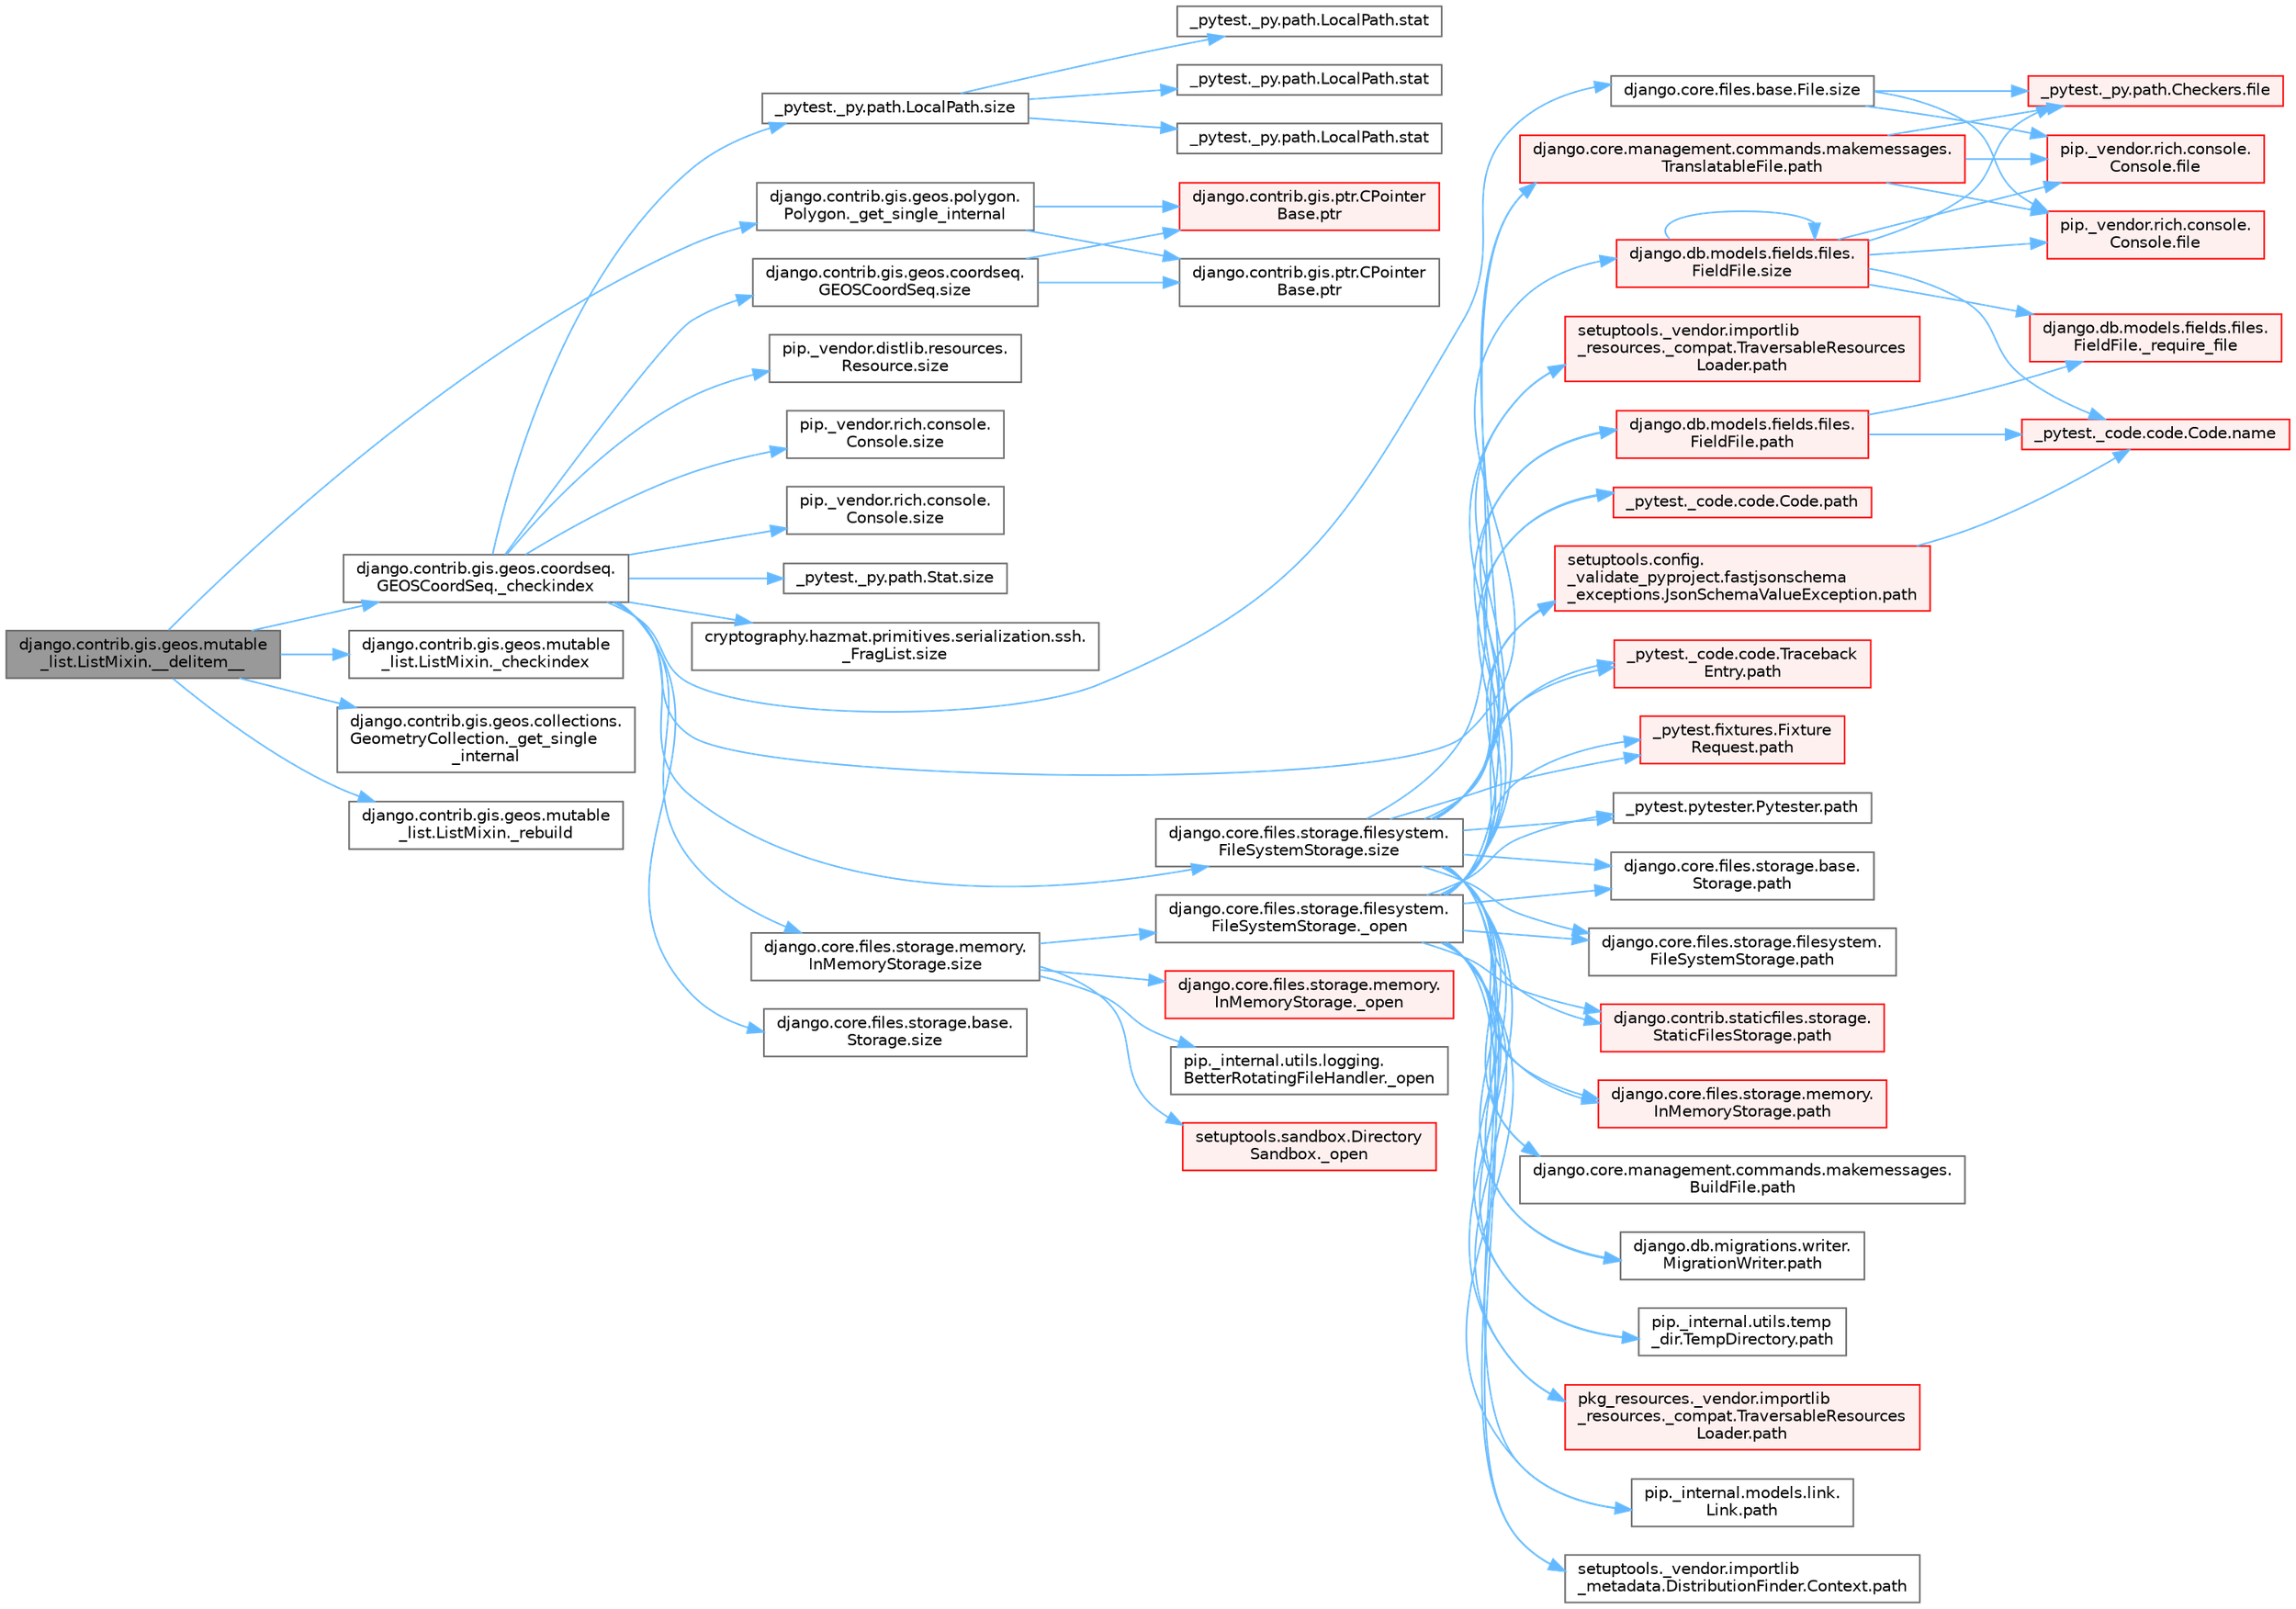digraph "django.contrib.gis.geos.mutable_list.ListMixin.__delitem__"
{
 // LATEX_PDF_SIZE
  bgcolor="transparent";
  edge [fontname=Helvetica,fontsize=10,labelfontname=Helvetica,labelfontsize=10];
  node [fontname=Helvetica,fontsize=10,shape=box,height=0.2,width=0.4];
  rankdir="LR";
  Node1 [id="Node000001",label="django.contrib.gis.geos.mutable\l_list.ListMixin.__delitem__",height=0.2,width=0.4,color="gray40", fillcolor="grey60", style="filled", fontcolor="black",tooltip=" "];
  Node1 -> Node2 [id="edge1_Node000001_Node000002",color="steelblue1",style="solid",tooltip=" "];
  Node2 [id="Node000002",label="django.contrib.gis.geos.coordseq.\lGEOSCoordSeq._checkindex",height=0.2,width=0.4,color="grey40", fillcolor="white", style="filled",URL="$classdjango_1_1contrib_1_1gis_1_1geos_1_1coordseq_1_1_g_e_o_s_coord_seq.html#a76e93e44dd2aa42a576be1200e364bf4",tooltip=" "];
  Node2 -> Node3 [id="edge2_Node000002_Node000003",color="steelblue1",style="solid",tooltip=" "];
  Node3 [id="Node000003",label="_pytest._py.path.LocalPath.size",height=0.2,width=0.4,color="grey40", fillcolor="white", style="filled",URL="$class__pytest_1_1__py_1_1path_1_1_local_path.html#a01312293d7ed99c7153402aa1c228012",tooltip=" "];
  Node3 -> Node4 [id="edge3_Node000003_Node000004",color="steelblue1",style="solid",tooltip=" "];
  Node4 [id="Node000004",label="_pytest._py.path.LocalPath.stat",height=0.2,width=0.4,color="grey40", fillcolor="white", style="filled",URL="$class__pytest_1_1__py_1_1path_1_1_local_path.html#a145ecd9c3ed3cd34920b230208085c2c",tooltip=" "];
  Node3 -> Node5 [id="edge4_Node000003_Node000005",color="steelblue1",style="solid",tooltip=" "];
  Node5 [id="Node000005",label="_pytest._py.path.LocalPath.stat",height=0.2,width=0.4,color="grey40", fillcolor="white", style="filled",URL="$class__pytest_1_1__py_1_1path_1_1_local_path.html#a9154d645f61377b8d03ec6dc645b748e",tooltip=" "];
  Node3 -> Node6 [id="edge5_Node000003_Node000006",color="steelblue1",style="solid",tooltip=" "];
  Node6 [id="Node000006",label="_pytest._py.path.LocalPath.stat",height=0.2,width=0.4,color="grey40", fillcolor="white", style="filled",URL="$class__pytest_1_1__py_1_1path_1_1_local_path.html#af160fd9c49c4eaf2024f17cea3a726a8",tooltip=" "];
  Node2 -> Node7 [id="edge6_Node000002_Node000007",color="steelblue1",style="solid",tooltip=" "];
  Node7 [id="Node000007",label="_pytest._py.path.Stat.size",height=0.2,width=0.4,color="grey40", fillcolor="white", style="filled",URL="$class__pytest_1_1__py_1_1path_1_1_stat.html#a206ba7bd29fc72352b3af66d7a7aafef",tooltip=" "];
  Node2 -> Node8 [id="edge7_Node000002_Node000008",color="steelblue1",style="solid",tooltip=" "];
  Node8 [id="Node000008",label="cryptography.hazmat.primitives.serialization.ssh.\l_FragList.size",height=0.2,width=0.4,color="grey40", fillcolor="white", style="filled",URL="$classcryptography_1_1hazmat_1_1primitives_1_1serialization_1_1ssh_1_1___frag_list.html#a7e9d0a2bab129dc613ec19fe73f24252",tooltip=" "];
  Node2 -> Node9 [id="edge8_Node000002_Node000009",color="steelblue1",style="solid",tooltip=" "];
  Node9 [id="Node000009",label="django.contrib.gis.geos.coordseq.\lGEOSCoordSeq.size",height=0.2,width=0.4,color="grey40", fillcolor="white", style="filled",URL="$classdjango_1_1contrib_1_1gis_1_1geos_1_1coordseq_1_1_g_e_o_s_coord_seq.html#a918c80def6f7235c7da41e8aaf614fa6",tooltip=" "];
  Node9 -> Node10 [id="edge9_Node000009_Node000010",color="steelblue1",style="solid",tooltip=" "];
  Node10 [id="Node000010",label="django.contrib.gis.ptr.CPointer\lBase.ptr",height=0.2,width=0.4,color="red", fillcolor="#FFF0F0", style="filled",URL="$classdjango_1_1contrib_1_1gis_1_1ptr_1_1_c_pointer_base.html#a55873c889d27c42497c5a832c24e041b",tooltip=" "];
  Node9 -> Node12 [id="edge10_Node000009_Node000012",color="steelblue1",style="solid",tooltip=" "];
  Node12 [id="Node000012",label="django.contrib.gis.ptr.CPointer\lBase.ptr",height=0.2,width=0.4,color="grey40", fillcolor="white", style="filled",URL="$classdjango_1_1contrib_1_1gis_1_1ptr_1_1_c_pointer_base.html#a73d2e45828ab4d985549c571852996fa",tooltip=" "];
  Node2 -> Node13 [id="edge11_Node000002_Node000013",color="steelblue1",style="solid",tooltip=" "];
  Node13 [id="Node000013",label="django.core.files.base.File.size",height=0.2,width=0.4,color="grey40", fillcolor="white", style="filled",URL="$classdjango_1_1core_1_1files_1_1base_1_1_file.html#abe624c2bbb9a5c895e8d99ec7de4fd3d",tooltip=" "];
  Node13 -> Node14 [id="edge12_Node000013_Node000014",color="steelblue1",style="solid",tooltip=" "];
  Node14 [id="Node000014",label="_pytest._py.path.Checkers.file",height=0.2,width=0.4,color="red", fillcolor="#FFF0F0", style="filled",URL="$class__pytest_1_1__py_1_1path_1_1_checkers.html#a53705ca38cbf2fb29d34914af4b5003d",tooltip=" "];
  Node13 -> Node16 [id="edge13_Node000013_Node000016",color="steelblue1",style="solid",tooltip=" "];
  Node16 [id="Node000016",label="pip._vendor.rich.console.\lConsole.file",height=0.2,width=0.4,color="red", fillcolor="#FFF0F0", style="filled",URL="$classpip_1_1__vendor_1_1rich_1_1console_1_1_console.html#af37c1c8bfe4a9b4dcd3b0ff2d14357bf",tooltip=" "];
  Node13 -> Node20 [id="edge14_Node000013_Node000020",color="steelblue1",style="solid",tooltip=" "];
  Node20 [id="Node000020",label="pip._vendor.rich.console.\lConsole.file",height=0.2,width=0.4,color="red", fillcolor="#FFF0F0", style="filled",URL="$classpip_1_1__vendor_1_1rich_1_1console_1_1_console.html#aeea14249658b94049a5be89c15fd5bc1",tooltip=" "];
  Node2 -> Node21 [id="edge15_Node000002_Node000021",color="steelblue1",style="solid",tooltip=" "];
  Node21 [id="Node000021",label="django.core.files.storage.base.\lStorage.size",height=0.2,width=0.4,color="grey40", fillcolor="white", style="filled",URL="$classdjango_1_1core_1_1files_1_1storage_1_1base_1_1_storage.html#a135bb0f4147e20b20d038cdc2304dd78",tooltip=" "];
  Node2 -> Node22 [id="edge16_Node000002_Node000022",color="steelblue1",style="solid",tooltip=" "];
  Node22 [id="Node000022",label="django.core.files.storage.filesystem.\lFileSystemStorage.size",height=0.2,width=0.4,color="grey40", fillcolor="white", style="filled",URL="$classdjango_1_1core_1_1files_1_1storage_1_1filesystem_1_1_file_system_storage.html#a6e5dbaebdedc839f8a2869922a7181de",tooltip=" "];
  Node22 -> Node23 [id="edge17_Node000022_Node000023",color="steelblue1",style="solid",tooltip=" "];
  Node23 [id="Node000023",label="_pytest._code.code.Code.path",height=0.2,width=0.4,color="red", fillcolor="#FFF0F0", style="filled",URL="$class__pytest_1_1__code_1_1code_1_1_code.html#a1dae55e90750fe77c7517f806a14d864",tooltip=" "];
  Node22 -> Node34 [id="edge18_Node000022_Node000034",color="steelblue1",style="solid",tooltip=" "];
  Node34 [id="Node000034",label="_pytest._code.code.Traceback\lEntry.path",height=0.2,width=0.4,color="red", fillcolor="#FFF0F0", style="filled",URL="$class__pytest_1_1__code_1_1code_1_1_traceback_entry.html#a5a88b9ae4623733566450a9e7d8387c0",tooltip=" "];
  Node22 -> Node36 [id="edge19_Node000022_Node000036",color="steelblue1",style="solid",tooltip=" "];
  Node36 [id="Node000036",label="_pytest.fixtures.Fixture\lRequest.path",height=0.2,width=0.4,color="red", fillcolor="#FFF0F0", style="filled",URL="$class__pytest_1_1fixtures_1_1_fixture_request.html#a6f6db59812d121b54cd67d5e434e1451",tooltip=" "];
  Node22 -> Node42 [id="edge20_Node000022_Node000042",color="steelblue1",style="solid",tooltip=" "];
  Node42 [id="Node000042",label="_pytest.pytester.Pytester.path",height=0.2,width=0.4,color="grey40", fillcolor="white", style="filled",URL="$class__pytest_1_1pytester_1_1_pytester.html#a403c804f74a87f5e5705774fa896cc1f",tooltip=" "];
  Node22 -> Node43 [id="edge21_Node000022_Node000043",color="steelblue1",style="solid",tooltip=" "];
  Node43 [id="Node000043",label="django.contrib.staticfiles.storage.\lStaticFilesStorage.path",height=0.2,width=0.4,color="red", fillcolor="#FFF0F0", style="filled",URL="$classdjango_1_1contrib_1_1staticfiles_1_1storage_1_1_static_files_storage.html#a4e96cc92fbde7423d1b74f3a50fc0bf6",tooltip=" "];
  Node22 -> Node480 [id="edge22_Node000022_Node000480",color="steelblue1",style="solid",tooltip=" "];
  Node480 [id="Node000480",label="django.core.files.storage.base.\lStorage.path",height=0.2,width=0.4,color="grey40", fillcolor="white", style="filled",URL="$classdjango_1_1core_1_1files_1_1storage_1_1base_1_1_storage.html#a9be8d49a55131dbbab2c5fd57f7e772c",tooltip=" "];
  Node22 -> Node481 [id="edge23_Node000022_Node000481",color="steelblue1",style="solid",tooltip=" "];
  Node481 [id="Node000481",label="django.core.files.storage.filesystem.\lFileSystemStorage.path",height=0.2,width=0.4,color="grey40", fillcolor="white", style="filled",URL="$classdjango_1_1core_1_1files_1_1storage_1_1filesystem_1_1_file_system_storage.html#abf8a7e88eedec3e1b2ea965cc0858d17",tooltip=" "];
  Node22 -> Node482 [id="edge24_Node000022_Node000482",color="steelblue1",style="solid",tooltip=" "];
  Node482 [id="Node000482",label="django.core.files.storage.memory.\lInMemoryStorage.path",height=0.2,width=0.4,color="red", fillcolor="#FFF0F0", style="filled",URL="$classdjango_1_1core_1_1files_1_1storage_1_1memory_1_1_in_memory_storage.html#a466c8e28fd11839318d2e4454b8ef89f",tooltip=" "];
  Node22 -> Node486 [id="edge25_Node000022_Node000486",color="steelblue1",style="solid",tooltip=" "];
  Node486 [id="Node000486",label="django.core.management.commands.makemessages.\lBuildFile.path",height=0.2,width=0.4,color="grey40", fillcolor="white", style="filled",URL="$classdjango_1_1core_1_1management_1_1commands_1_1makemessages_1_1_build_file.html#ac06388718e902543bc00a7c6565105fc",tooltip=" "];
  Node22 -> Node487 [id="edge26_Node000022_Node000487",color="steelblue1",style="solid",tooltip=" "];
  Node487 [id="Node000487",label="django.core.management.commands.makemessages.\lTranslatableFile.path",height=0.2,width=0.4,color="red", fillcolor="#FFF0F0", style="filled",URL="$classdjango_1_1core_1_1management_1_1commands_1_1makemessages_1_1_translatable_file.html#ad851d5e6b8a65f5915ccfd4a30fb8026",tooltip=" "];
  Node487 -> Node14 [id="edge27_Node000487_Node000014",color="steelblue1",style="solid",tooltip=" "];
  Node487 -> Node16 [id="edge28_Node000487_Node000016",color="steelblue1",style="solid",tooltip=" "];
  Node487 -> Node20 [id="edge29_Node000487_Node000020",color="steelblue1",style="solid",tooltip=" "];
  Node22 -> Node488 [id="edge30_Node000022_Node000488",color="steelblue1",style="solid",tooltip=" "];
  Node488 [id="Node000488",label="django.db.migrations.writer.\lMigrationWriter.path",height=0.2,width=0.4,color="grey40", fillcolor="white", style="filled",URL="$classdjango_1_1db_1_1migrations_1_1writer_1_1_migration_writer.html#a45469d67e8f80996c982470d36136184",tooltip=" "];
  Node22 -> Node489 [id="edge31_Node000022_Node000489",color="steelblue1",style="solid",tooltip=" "];
  Node489 [id="Node000489",label="django.db.models.fields.files.\lFieldFile.path",height=0.2,width=0.4,color="red", fillcolor="#FFF0F0", style="filled",URL="$classdjango_1_1db_1_1models_1_1fields_1_1files_1_1_field_file.html#ae91c4ed0643fb9bd8959d0db8eb44f80",tooltip=" "];
  Node489 -> Node490 [id="edge32_Node000489_Node000490",color="steelblue1",style="solid",tooltip=" "];
  Node490 [id="Node000490",label="django.db.models.fields.files.\lFieldFile._require_file",height=0.2,width=0.4,color="red", fillcolor="#FFF0F0", style="filled",URL="$classdjango_1_1db_1_1models_1_1fields_1_1files_1_1_field_file.html#a1cac893f5b8a18de2457265f1bf93b47",tooltip=" "];
  Node489 -> Node408 [id="edge33_Node000489_Node000408",color="steelblue1",style="solid",tooltip=" "];
  Node408 [id="Node000408",label="_pytest._code.code.Code.name",height=0.2,width=0.4,color="red", fillcolor="#FFF0F0", style="filled",URL="$class__pytest_1_1__code_1_1code_1_1_code.html#a1f3cbc53ca6df4a1bab12183694b6e78",tooltip=" "];
  Node22 -> Node585 [id="edge34_Node000022_Node000585",color="steelblue1",style="solid",tooltip=" "];
  Node585 [id="Node000585",label="pip._internal.models.link.\lLink.path",height=0.2,width=0.4,color="grey40", fillcolor="white", style="filled",URL="$classpip_1_1__internal_1_1models_1_1link_1_1_link.html#a30f454216dcb615e3ed986238490f180",tooltip=" "];
  Node22 -> Node586 [id="edge35_Node000022_Node000586",color="steelblue1",style="solid",tooltip=" "];
  Node586 [id="Node000586",label="pip._internal.utils.temp\l_dir.TempDirectory.path",height=0.2,width=0.4,color="grey40", fillcolor="white", style="filled",URL="$classpip_1_1__internal_1_1utils_1_1temp__dir_1_1_temp_directory.html#afe6b2d95c070c6570957de5696ff3a6e",tooltip=" "];
  Node22 -> Node587 [id="edge36_Node000022_Node000587",color="steelblue1",style="solid",tooltip=" "];
  Node587 [id="Node000587",label="pkg_resources._vendor.importlib\l_resources._compat.TraversableResources\lLoader.path",height=0.2,width=0.4,color="red", fillcolor="#FFF0F0", style="filled",URL="$classpkg__resources_1_1__vendor_1_1importlib__resources_1_1__compat_1_1_traversable_resources_loader.html#acfc17872a53cbe02f6c34eda2bb162f2",tooltip=" "];
  Node22 -> Node589 [id="edge37_Node000022_Node000589",color="steelblue1",style="solid",tooltip=" "];
  Node589 [id="Node000589",label="setuptools._vendor.importlib\l_metadata.DistributionFinder.Context.path",height=0.2,width=0.4,color="grey40", fillcolor="white", style="filled",URL="$classsetuptools_1_1__vendor_1_1importlib__metadata_1_1_distribution_finder_1_1_context.html#a84a429ddce40738ea5c0edb53799ee8d",tooltip=" "];
  Node22 -> Node590 [id="edge38_Node000022_Node000590",color="steelblue1",style="solid",tooltip=" "];
  Node590 [id="Node000590",label="setuptools._vendor.importlib\l_resources._compat.TraversableResources\lLoader.path",height=0.2,width=0.4,color="red", fillcolor="#FFF0F0", style="filled",URL="$classsetuptools_1_1__vendor_1_1importlib__resources_1_1__compat_1_1_traversable_resources_loader.html#a9b9cf5b6723d48f7a779b6ae71d53699",tooltip=" "];
  Node22 -> Node591 [id="edge39_Node000022_Node000591",color="steelblue1",style="solid",tooltip=" "];
  Node591 [id="Node000591",label="setuptools.config.\l_validate_pyproject.fastjsonschema\l_exceptions.JsonSchemaValueException.path",height=0.2,width=0.4,color="red", fillcolor="#FFF0F0", style="filled",URL="$classsetuptools_1_1config_1_1__validate__pyproject_1_1fastjsonschema__exceptions_1_1_json_schema_value_exception.html#a59179b3d1dc16c7087530bbc10bcf857",tooltip=" "];
  Node591 -> Node408 [id="edge40_Node000591_Node000408",color="steelblue1",style="solid",tooltip=" "];
  Node2 -> Node1812 [id="edge41_Node000002_Node001812",color="steelblue1",style="solid",tooltip=" "];
  Node1812 [id="Node001812",label="django.core.files.storage.memory.\lInMemoryStorage.size",height=0.2,width=0.4,color="grey40", fillcolor="white", style="filled",URL="$classdjango_1_1core_1_1files_1_1storage_1_1memory_1_1_in_memory_storage.html#ac6691324035626377fb3989472a673be",tooltip=" "];
  Node1812 -> Node479 [id="edge42_Node001812_Node000479",color="steelblue1",style="solid",tooltip=" "];
  Node479 [id="Node000479",label="django.core.files.storage.filesystem.\lFileSystemStorage._open",height=0.2,width=0.4,color="grey40", fillcolor="white", style="filled",URL="$classdjango_1_1core_1_1files_1_1storage_1_1filesystem_1_1_file_system_storage.html#ae445f45c773bb251ff7fe2250623a527",tooltip=" "];
  Node479 -> Node23 [id="edge43_Node000479_Node000023",color="steelblue1",style="solid",tooltip=" "];
  Node479 -> Node34 [id="edge44_Node000479_Node000034",color="steelblue1",style="solid",tooltip=" "];
  Node479 -> Node36 [id="edge45_Node000479_Node000036",color="steelblue1",style="solid",tooltip=" "];
  Node479 -> Node42 [id="edge46_Node000479_Node000042",color="steelblue1",style="solid",tooltip=" "];
  Node479 -> Node43 [id="edge47_Node000479_Node000043",color="steelblue1",style="solid",tooltip=" "];
  Node479 -> Node480 [id="edge48_Node000479_Node000480",color="steelblue1",style="solid",tooltip=" "];
  Node479 -> Node481 [id="edge49_Node000479_Node000481",color="steelblue1",style="solid",tooltip=" "];
  Node479 -> Node482 [id="edge50_Node000479_Node000482",color="steelblue1",style="solid",tooltip=" "];
  Node479 -> Node486 [id="edge51_Node000479_Node000486",color="steelblue1",style="solid",tooltip=" "];
  Node479 -> Node487 [id="edge52_Node000479_Node000487",color="steelblue1",style="solid",tooltip=" "];
  Node479 -> Node488 [id="edge53_Node000479_Node000488",color="steelblue1",style="solid",tooltip=" "];
  Node479 -> Node489 [id="edge54_Node000479_Node000489",color="steelblue1",style="solid",tooltip=" "];
  Node479 -> Node585 [id="edge55_Node000479_Node000585",color="steelblue1",style="solid",tooltip=" "];
  Node479 -> Node586 [id="edge56_Node000479_Node000586",color="steelblue1",style="solid",tooltip=" "];
  Node479 -> Node587 [id="edge57_Node000479_Node000587",color="steelblue1",style="solid",tooltip=" "];
  Node479 -> Node589 [id="edge58_Node000479_Node000589",color="steelblue1",style="solid",tooltip=" "];
  Node479 -> Node590 [id="edge59_Node000479_Node000590",color="steelblue1",style="solid",tooltip=" "];
  Node479 -> Node591 [id="edge60_Node000479_Node000591",color="steelblue1",style="solid",tooltip=" "];
  Node1812 -> Node1813 [id="edge61_Node001812_Node001813",color="steelblue1",style="solid",tooltip=" "];
  Node1813 [id="Node001813",label="django.core.files.storage.memory.\lInMemoryStorage._open",height=0.2,width=0.4,color="red", fillcolor="#FFF0F0", style="filled",URL="$classdjango_1_1core_1_1files_1_1storage_1_1memory_1_1_in_memory_storage.html#a231590e7e3409983dc531aeb9708daeb",tooltip=" "];
  Node1812 -> Node1825 [id="edge62_Node001812_Node001825",color="steelblue1",style="solid",tooltip=" "];
  Node1825 [id="Node001825",label="pip._internal.utils.logging.\lBetterRotatingFileHandler._open",height=0.2,width=0.4,color="grey40", fillcolor="white", style="filled",URL="$classpip_1_1__internal_1_1utils_1_1logging_1_1_better_rotating_file_handler.html#a8278365da0e76c96156783f3abec969b",tooltip=" "];
  Node1812 -> Node1826 [id="edge63_Node001812_Node001826",color="steelblue1",style="solid",tooltip=" "];
  Node1826 [id="Node001826",label="setuptools.sandbox.Directory\lSandbox._open",height=0.2,width=0.4,color="red", fillcolor="#FFF0F0", style="filled",URL="$classsetuptools_1_1sandbox_1_1_directory_sandbox.html#adde036059e5fcd0e0655278d744b99db",tooltip=" "];
  Node2 -> Node1827 [id="edge64_Node000002_Node001827",color="steelblue1",style="solid",tooltip=" "];
  Node1827 [id="Node001827",label="django.db.models.fields.files.\lFieldFile.size",height=0.2,width=0.4,color="red", fillcolor="#FFF0F0", style="filled",URL="$classdjango_1_1db_1_1models_1_1fields_1_1files_1_1_field_file.html#aea23a57308858c3cbc573c67f2ab9b74",tooltip=" "];
  Node1827 -> Node490 [id="edge65_Node001827_Node000490",color="steelblue1",style="solid",tooltip=" "];
  Node1827 -> Node14 [id="edge66_Node001827_Node000014",color="steelblue1",style="solid",tooltip=" "];
  Node1827 -> Node16 [id="edge67_Node001827_Node000016",color="steelblue1",style="solid",tooltip=" "];
  Node1827 -> Node20 [id="edge68_Node001827_Node000020",color="steelblue1",style="solid",tooltip=" "];
  Node1827 -> Node408 [id="edge69_Node001827_Node000408",color="steelblue1",style="solid",tooltip=" "];
  Node1827 -> Node1827 [id="edge70_Node001827_Node001827",color="steelblue1",style="solid",tooltip=" "];
  Node2 -> Node1828 [id="edge71_Node000002_Node001828",color="steelblue1",style="solid",tooltip=" "];
  Node1828 [id="Node001828",label="pip._vendor.distlib.resources.\lResource.size",height=0.2,width=0.4,color="grey40", fillcolor="white", style="filled",URL="$classpip_1_1__vendor_1_1distlib_1_1resources_1_1_resource.html#a65a294bc884a9f006d465df4a7be732d",tooltip=" "];
  Node2 -> Node1829 [id="edge72_Node000002_Node001829",color="steelblue1",style="solid",tooltip=" "];
  Node1829 [id="Node001829",label="pip._vendor.rich.console.\lConsole.size",height=0.2,width=0.4,color="grey40", fillcolor="white", style="filled",URL="$classpip_1_1__vendor_1_1rich_1_1console_1_1_console.html#a51e25cd9881c627f959a35e7623b81db",tooltip=" "];
  Node2 -> Node1830 [id="edge73_Node000002_Node001830",color="steelblue1",style="solid",tooltip=" "];
  Node1830 [id="Node001830",label="pip._vendor.rich.console.\lConsole.size",height=0.2,width=0.4,color="grey40", fillcolor="white", style="filled",URL="$classpip_1_1__vendor_1_1rich_1_1console_1_1_console.html#ae882677fb24c61ad973112e90fadafa7",tooltip=" "];
  Node1 -> Node1733 [id="edge74_Node000001_Node001733",color="steelblue1",style="solid",tooltip=" "];
  Node1733 [id="Node001733",label="django.contrib.gis.geos.mutable\l_list.ListMixin._checkindex",height=0.2,width=0.4,color="grey40", fillcolor="white", style="filled",URL="$classdjango_1_1contrib_1_1gis_1_1geos_1_1mutable__list_1_1_list_mixin.html#a9f2d009e7ea8c5402a89cd61f1a6e181",tooltip=" "];
  Node1 -> Node1744 [id="edge75_Node000001_Node001744",color="steelblue1",style="solid",tooltip=" "];
  Node1744 [id="Node001744",label="django.contrib.gis.geos.collections.\lGeometryCollection._get_single\l_internal",height=0.2,width=0.4,color="grey40", fillcolor="white", style="filled",URL="$classdjango_1_1contrib_1_1gis_1_1geos_1_1collections_1_1_geometry_collection.html#af8c3edbf11c6ae2213ca99f33adc35fb",tooltip=" "];
  Node1 -> Node1745 [id="edge76_Node000001_Node001745",color="steelblue1",style="solid",tooltip=" "];
  Node1745 [id="Node001745",label="django.contrib.gis.geos.polygon.\lPolygon._get_single_internal",height=0.2,width=0.4,color="grey40", fillcolor="white", style="filled",URL="$classdjango_1_1contrib_1_1gis_1_1geos_1_1polygon_1_1_polygon.html#aae5666e06c5d34fd5b6ab85bb58dc2b5",tooltip=" "];
  Node1745 -> Node10 [id="edge77_Node001745_Node000010",color="steelblue1",style="solid",tooltip=" "];
  Node1745 -> Node12 [id="edge78_Node001745_Node000012",color="steelblue1",style="solid",tooltip=" "];
  Node1 -> Node4526 [id="edge79_Node000001_Node004526",color="steelblue1",style="solid",tooltip=" "];
  Node4526 [id="Node004526",label="django.contrib.gis.geos.mutable\l_list.ListMixin._rebuild",height=0.2,width=0.4,color="grey40", fillcolor="white", style="filled",URL="$classdjango_1_1contrib_1_1gis_1_1geos_1_1mutable__list_1_1_list_mixin.html#a86886c8174447f9835cd490e14e2e863",tooltip=" "];
}
